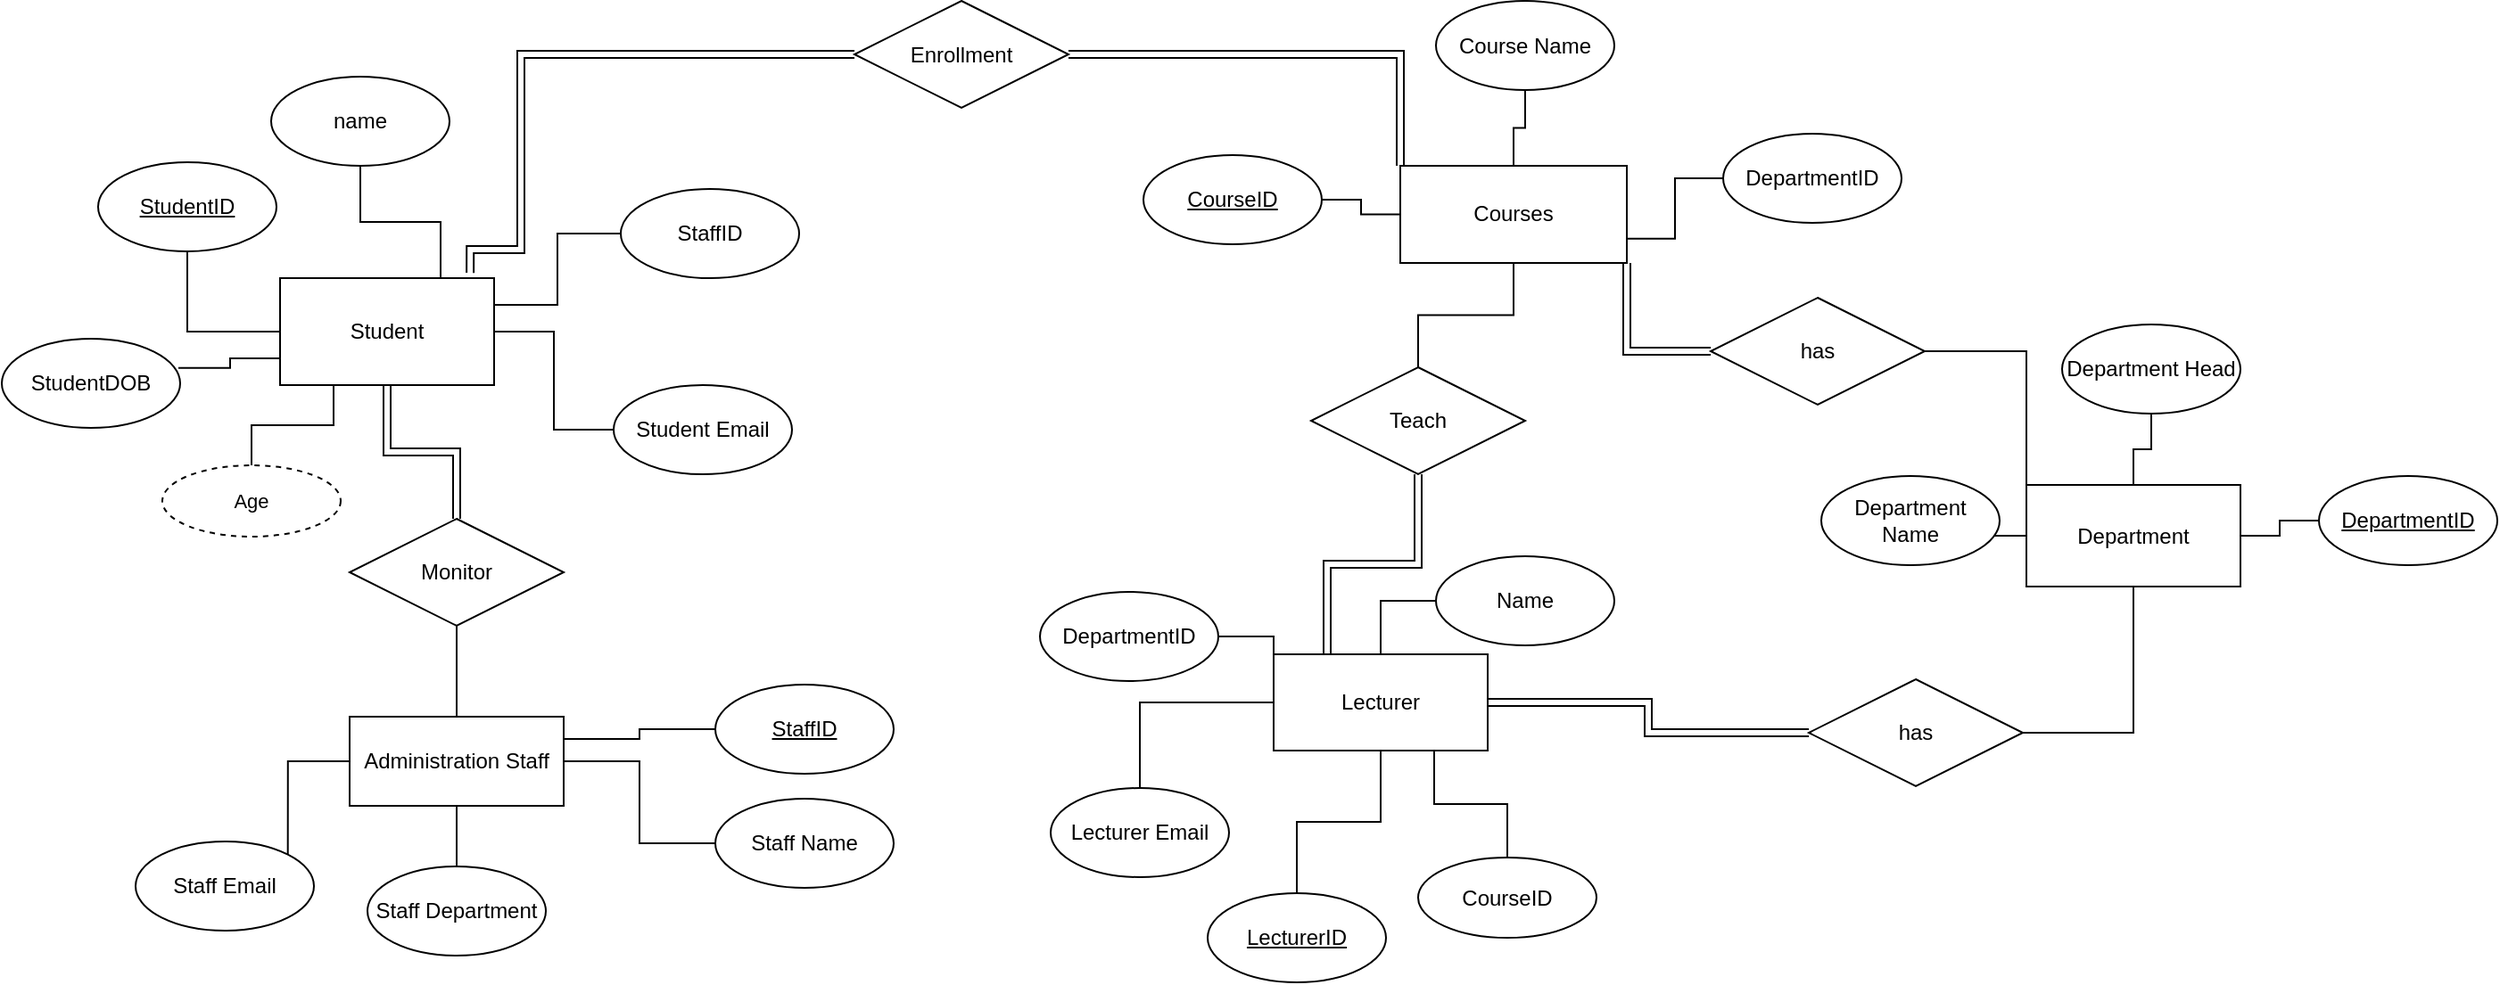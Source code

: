 <mxfile version="24.9.3">
  <diagram id="R2lEEEUBdFMjLlhIrx00" name="Page-1">
    <mxGraphModel dx="2417" dy="560" grid="0" gridSize="10" guides="1" tooltips="1" connect="1" arrows="1" fold="1" page="1" pageScale="1" pageWidth="850" pageHeight="1100" math="0" shadow="0" extFonts="Permanent Marker^https://fonts.googleapis.com/css?family=Permanent+Marker">
      <root>
        <mxCell id="0" />
        <mxCell id="1" parent="0" />
        <mxCell id="tc51dqhHGQ9-r1dmS11I-10" style="edgeStyle=orthogonalEdgeStyle;rounded=0;orthogonalLoop=1;jettySize=auto;html=1;entryX=0;entryY=0.5;entryDx=0;entryDy=0;strokeColor=default;endArrow=none;endFill=0;" edge="1" parent="1" source="tc51dqhHGQ9-r1dmS11I-1" target="tc51dqhHGQ9-r1dmS11I-9">
          <mxGeometry relative="1" as="geometry" />
        </mxCell>
        <mxCell id="tc51dqhHGQ9-r1dmS11I-11" style="edgeStyle=orthogonalEdgeStyle;rounded=0;orthogonalLoop=1;jettySize=auto;html=1;exitX=1;exitY=0.25;exitDx=0;exitDy=0;entryX=0;entryY=0.5;entryDx=0;entryDy=0;endArrow=none;endFill=0;" edge="1" parent="1" source="tc51dqhHGQ9-r1dmS11I-1" target="tc51dqhHGQ9-r1dmS11I-8">
          <mxGeometry relative="1" as="geometry" />
        </mxCell>
        <mxCell id="tc51dqhHGQ9-r1dmS11I-12" style="edgeStyle=orthogonalEdgeStyle;rounded=0;orthogonalLoop=1;jettySize=auto;html=1;entryX=0.5;entryY=1;entryDx=0;entryDy=0;endArrow=none;endFill=0;" edge="1" parent="1" source="tc51dqhHGQ9-r1dmS11I-1" target="tc51dqhHGQ9-r1dmS11I-6">
          <mxGeometry relative="1" as="geometry" />
        </mxCell>
        <mxCell id="tc51dqhHGQ9-r1dmS11I-13" style="edgeStyle=orthogonalEdgeStyle;rounded=0;orthogonalLoop=1;jettySize=auto;html=1;exitX=0.75;exitY=0;exitDx=0;exitDy=0;entryX=0.5;entryY=1;entryDx=0;entryDy=0;endArrow=none;endFill=0;" edge="1" parent="1" source="tc51dqhHGQ9-r1dmS11I-1" target="tc51dqhHGQ9-r1dmS11I-7">
          <mxGeometry relative="1" as="geometry" />
        </mxCell>
        <mxCell id="tc51dqhHGQ9-r1dmS11I-56" style="edgeStyle=orthogonalEdgeStyle;rounded=0;orthogonalLoop=1;jettySize=auto;html=1;exitX=0.888;exitY=-0.049;exitDx=0;exitDy=0;entryX=0;entryY=0.5;entryDx=0;entryDy=0;exitPerimeter=0;shape=link;" edge="1" parent="1" source="tc51dqhHGQ9-r1dmS11I-1" target="tc51dqhHGQ9-r1dmS11I-55">
          <mxGeometry relative="1" as="geometry">
            <Array as="points">
              <mxPoint x="230" y="247" />
              <mxPoint x="230" y="138" />
            </Array>
          </mxGeometry>
        </mxCell>
        <mxCell id="tc51dqhHGQ9-r1dmS11I-75" style="edgeStyle=orthogonalEdgeStyle;shape=connector;rounded=0;orthogonalLoop=1;jettySize=auto;html=1;exitX=0.25;exitY=1;exitDx=0;exitDy=0;strokeColor=default;align=center;verticalAlign=middle;fontFamily=Helvetica;fontSize=11;fontColor=default;labelBackgroundColor=default;endArrow=none;endFill=0;" edge="1" parent="1" source="tc51dqhHGQ9-r1dmS11I-1" target="tc51dqhHGQ9-r1dmS11I-74">
          <mxGeometry relative="1" as="geometry" />
        </mxCell>
        <mxCell id="tc51dqhHGQ9-r1dmS11I-1" value="Student" style="rounded=0;whiteSpace=wrap;html=1;" vertex="1" parent="1">
          <mxGeometry x="95" y="263" width="120" height="60" as="geometry" />
        </mxCell>
        <mxCell id="tc51dqhHGQ9-r1dmS11I-38" value="" style="edgeStyle=orthogonalEdgeStyle;rounded=0;orthogonalLoop=1;jettySize=auto;html=1;endArrow=none;endFill=0;" edge="1" parent="1" source="tc51dqhHGQ9-r1dmS11I-2" target="tc51dqhHGQ9-r1dmS11I-37">
          <mxGeometry relative="1" as="geometry" />
        </mxCell>
        <mxCell id="tc51dqhHGQ9-r1dmS11I-40" value="" style="edgeStyle=orthogonalEdgeStyle;rounded=0;orthogonalLoop=1;jettySize=auto;html=1;endArrow=none;endFill=0;entryX=0;entryY=0.5;entryDx=0;entryDy=0;" edge="1" parent="1" source="tc51dqhHGQ9-r1dmS11I-2" target="tc51dqhHGQ9-r1dmS11I-39">
          <mxGeometry relative="1" as="geometry" />
        </mxCell>
        <mxCell id="tc51dqhHGQ9-r1dmS11I-42" value="" style="edgeStyle=orthogonalEdgeStyle;rounded=0;orthogonalLoop=1;jettySize=auto;html=1;endArrow=none;endFill=0;" edge="1" parent="1" source="tc51dqhHGQ9-r1dmS11I-2" target="tc51dqhHGQ9-r1dmS11I-41">
          <mxGeometry relative="1" as="geometry" />
        </mxCell>
        <mxCell id="tc51dqhHGQ9-r1dmS11I-52" style="edgeStyle=orthogonalEdgeStyle;rounded=0;orthogonalLoop=1;jettySize=auto;html=1;entryX=0;entryY=0.5;entryDx=0;entryDy=0;shape=link;" edge="1" parent="1" source="tc51dqhHGQ9-r1dmS11I-2" target="tc51dqhHGQ9-r1dmS11I-50">
          <mxGeometry relative="1" as="geometry" />
        </mxCell>
        <mxCell id="tc51dqhHGQ9-r1dmS11I-59" style="edgeStyle=orthogonalEdgeStyle;rounded=0;orthogonalLoop=1;jettySize=auto;html=1;exitX=0.25;exitY=0;exitDx=0;exitDy=0;entryX=0.5;entryY=1;entryDx=0;entryDy=0;endArrow=none;endFill=0;shape=link;" edge="1" parent="1" source="tc51dqhHGQ9-r1dmS11I-2" target="tc51dqhHGQ9-r1dmS11I-58">
          <mxGeometry relative="1" as="geometry" />
        </mxCell>
        <mxCell id="tc51dqhHGQ9-r1dmS11I-62" style="edgeStyle=orthogonalEdgeStyle;rounded=0;orthogonalLoop=1;jettySize=auto;html=1;exitX=0.75;exitY=1;exitDx=0;exitDy=0;entryX=0.5;entryY=0;entryDx=0;entryDy=0;endArrow=none;endFill=0;" edge="1" parent="1" source="tc51dqhHGQ9-r1dmS11I-2" target="tc51dqhHGQ9-r1dmS11I-61">
          <mxGeometry relative="1" as="geometry" />
        </mxCell>
        <mxCell id="tc51dqhHGQ9-r1dmS11I-2" value="Lecturer" style="rounded=0;whiteSpace=wrap;html=1;" vertex="1" parent="1">
          <mxGeometry x="652" y="474" width="120" height="54" as="geometry" />
        </mxCell>
        <mxCell id="tc51dqhHGQ9-r1dmS11I-30" style="edgeStyle=orthogonalEdgeStyle;rounded=0;orthogonalLoop=1;jettySize=auto;html=1;entryX=0;entryY=0.5;entryDx=0;entryDy=0;endArrow=none;endFill=0;" edge="1" parent="1" source="tc51dqhHGQ9-r1dmS11I-3" target="tc51dqhHGQ9-r1dmS11I-15">
          <mxGeometry relative="1" as="geometry" />
        </mxCell>
        <mxCell id="tc51dqhHGQ9-r1dmS11I-35" value="" style="edgeStyle=orthogonalEdgeStyle;rounded=0;orthogonalLoop=1;jettySize=auto;html=1;endArrow=none;endFill=0;" edge="1" parent="1" source="tc51dqhHGQ9-r1dmS11I-3" target="tc51dqhHGQ9-r1dmS11I-34">
          <mxGeometry relative="1" as="geometry" />
        </mxCell>
        <mxCell id="tc51dqhHGQ9-r1dmS11I-36" value="" style="edgeStyle=orthogonalEdgeStyle;rounded=0;orthogonalLoop=1;jettySize=auto;html=1;endArrow=none;endFill=0;" edge="1" parent="1" source="tc51dqhHGQ9-r1dmS11I-3" target="tc51dqhHGQ9-r1dmS11I-33">
          <mxGeometry relative="1" as="geometry" />
        </mxCell>
        <mxCell id="tc51dqhHGQ9-r1dmS11I-51" style="edgeStyle=orthogonalEdgeStyle;rounded=0;orthogonalLoop=1;jettySize=auto;html=1;entryX=1;entryY=0.5;entryDx=0;entryDy=0;exitX=0.5;exitY=1;exitDx=0;exitDy=0;endArrow=none;endFill=0;" edge="1" parent="1" source="tc51dqhHGQ9-r1dmS11I-3" target="tc51dqhHGQ9-r1dmS11I-50">
          <mxGeometry relative="1" as="geometry" />
        </mxCell>
        <mxCell id="tc51dqhHGQ9-r1dmS11I-66" style="edgeStyle=orthogonalEdgeStyle;rounded=0;orthogonalLoop=1;jettySize=auto;html=1;exitX=0;exitY=0;exitDx=0;exitDy=0;entryX=1;entryY=0.5;entryDx=0;entryDy=0;endArrow=none;endFill=0;" edge="1" parent="1" source="tc51dqhHGQ9-r1dmS11I-3" target="tc51dqhHGQ9-r1dmS11I-63">
          <mxGeometry relative="1" as="geometry" />
        </mxCell>
        <mxCell id="tc51dqhHGQ9-r1dmS11I-3" value="Department" style="rounded=0;whiteSpace=wrap;html=1;" vertex="1" parent="1">
          <mxGeometry x="1074" y="379" width="120" height="57" as="geometry" />
        </mxCell>
        <mxCell id="tc51dqhHGQ9-r1dmS11I-22" style="edgeStyle=orthogonalEdgeStyle;rounded=0;orthogonalLoop=1;jettySize=auto;html=1;exitX=0;exitY=0.5;exitDx=0;exitDy=0;entryX=1;entryY=0.5;entryDx=0;entryDy=0;endArrow=none;endFill=0;" edge="1" parent="1" source="tc51dqhHGQ9-r1dmS11I-4" target="tc51dqhHGQ9-r1dmS11I-16">
          <mxGeometry relative="1" as="geometry" />
        </mxCell>
        <mxCell id="tc51dqhHGQ9-r1dmS11I-44" value="" style="edgeStyle=orthogonalEdgeStyle;rounded=0;orthogonalLoop=1;jettySize=auto;html=1;endArrow=none;endFill=0;" edge="1" parent="1" source="tc51dqhHGQ9-r1dmS11I-4" target="tc51dqhHGQ9-r1dmS11I-14">
          <mxGeometry relative="1" as="geometry" />
        </mxCell>
        <mxCell id="tc51dqhHGQ9-r1dmS11I-57" style="edgeStyle=orthogonalEdgeStyle;rounded=0;orthogonalLoop=1;jettySize=auto;html=1;exitX=0;exitY=0;exitDx=0;exitDy=0;entryX=1;entryY=0.5;entryDx=0;entryDy=0;shape=link;" edge="1" parent="1" source="tc51dqhHGQ9-r1dmS11I-4" target="tc51dqhHGQ9-r1dmS11I-55">
          <mxGeometry relative="1" as="geometry" />
        </mxCell>
        <mxCell id="tc51dqhHGQ9-r1dmS11I-60" style="edgeStyle=orthogonalEdgeStyle;rounded=0;orthogonalLoop=1;jettySize=auto;html=1;entryX=0.5;entryY=0;entryDx=0;entryDy=0;endArrow=none;endFill=0;" edge="1" parent="1" source="tc51dqhHGQ9-r1dmS11I-4" target="tc51dqhHGQ9-r1dmS11I-58">
          <mxGeometry relative="1" as="geometry" />
        </mxCell>
        <mxCell id="tc51dqhHGQ9-r1dmS11I-64" style="edgeStyle=orthogonalEdgeStyle;rounded=0;orthogonalLoop=1;jettySize=auto;html=1;exitX=1;exitY=1;exitDx=0;exitDy=0;entryX=0;entryY=0.5;entryDx=0;entryDy=0;shape=link;" edge="1" parent="1" source="tc51dqhHGQ9-r1dmS11I-4" target="tc51dqhHGQ9-r1dmS11I-63">
          <mxGeometry relative="1" as="geometry" />
        </mxCell>
        <mxCell id="tc51dqhHGQ9-r1dmS11I-4" value="Courses" style="rounded=0;whiteSpace=wrap;html=1;" vertex="1" parent="1">
          <mxGeometry x="723" y="200" width="127" height="54.5" as="geometry" />
        </mxCell>
        <mxCell id="tc51dqhHGQ9-r1dmS11I-26" style="edgeStyle=orthogonalEdgeStyle;rounded=0;orthogonalLoop=1;jettySize=auto;html=1;entryX=1;entryY=0;entryDx=0;entryDy=0;endArrow=none;endFill=0;" edge="1" parent="1" source="tc51dqhHGQ9-r1dmS11I-5" target="tc51dqhHGQ9-r1dmS11I-18">
          <mxGeometry relative="1" as="geometry" />
        </mxCell>
        <mxCell id="tc51dqhHGQ9-r1dmS11I-28" style="edgeStyle=orthogonalEdgeStyle;rounded=0;orthogonalLoop=1;jettySize=auto;html=1;entryX=0.5;entryY=0;entryDx=0;entryDy=0;endArrow=none;endFill=0;" edge="1" parent="1" source="tc51dqhHGQ9-r1dmS11I-5" target="tc51dqhHGQ9-r1dmS11I-20">
          <mxGeometry relative="1" as="geometry" />
        </mxCell>
        <mxCell id="tc51dqhHGQ9-r1dmS11I-29" value="" style="edgeStyle=orthogonalEdgeStyle;rounded=0;orthogonalLoop=1;jettySize=auto;html=1;endArrow=none;endFill=0;" edge="1" parent="1" source="tc51dqhHGQ9-r1dmS11I-5" target="tc51dqhHGQ9-r1dmS11I-19">
          <mxGeometry relative="1" as="geometry" />
        </mxCell>
        <mxCell id="tc51dqhHGQ9-r1dmS11I-32" value="" style="edgeStyle=orthogonalEdgeStyle;rounded=0;orthogonalLoop=1;jettySize=auto;html=1;endArrow=none;endFill=0;exitX=1;exitY=0.25;exitDx=0;exitDy=0;entryX=0;entryY=0.5;entryDx=0;entryDy=0;" edge="1" parent="1" source="tc51dqhHGQ9-r1dmS11I-5" target="tc51dqhHGQ9-r1dmS11I-31">
          <mxGeometry relative="1" as="geometry" />
        </mxCell>
        <mxCell id="tc51dqhHGQ9-r1dmS11I-47" style="edgeStyle=orthogonalEdgeStyle;rounded=0;orthogonalLoop=1;jettySize=auto;html=1;entryX=0.5;entryY=1;entryDx=0;entryDy=0;endArrow=none;endFill=0;" edge="1" parent="1" source="tc51dqhHGQ9-r1dmS11I-5" target="tc51dqhHGQ9-r1dmS11I-46">
          <mxGeometry relative="1" as="geometry" />
        </mxCell>
        <mxCell id="tc51dqhHGQ9-r1dmS11I-5" value="Administration Staff" style="rounded=0;whiteSpace=wrap;html=1;" vertex="1" parent="1">
          <mxGeometry x="134" y="509" width="120" height="50" as="geometry" />
        </mxCell>
        <mxCell id="tc51dqhHGQ9-r1dmS11I-6" value="&lt;u&gt;StudentID&lt;/u&gt;" style="ellipse;whiteSpace=wrap;html=1;" vertex="1" parent="1">
          <mxGeometry x="-7" y="198" width="100" height="50" as="geometry" />
        </mxCell>
        <mxCell id="tc51dqhHGQ9-r1dmS11I-7" value="name" style="ellipse;whiteSpace=wrap;html=1;" vertex="1" parent="1">
          <mxGeometry x="90" y="150" width="100" height="50" as="geometry" />
        </mxCell>
        <mxCell id="tc51dqhHGQ9-r1dmS11I-8" value="StaffID" style="ellipse;whiteSpace=wrap;html=1;" vertex="1" parent="1">
          <mxGeometry x="286" y="213" width="100" height="50" as="geometry" />
        </mxCell>
        <mxCell id="tc51dqhHGQ9-r1dmS11I-9" value="Student Email" style="ellipse;whiteSpace=wrap;html=1;" vertex="1" parent="1">
          <mxGeometry x="282" y="323" width="100" height="50" as="geometry" />
        </mxCell>
        <mxCell id="tc51dqhHGQ9-r1dmS11I-14" value="Course Name" style="ellipse;whiteSpace=wrap;html=1;" vertex="1" parent="1">
          <mxGeometry x="743" y="107.5" width="100" height="50" as="geometry" />
        </mxCell>
        <mxCell id="tc51dqhHGQ9-r1dmS11I-15" value="&lt;u&gt;DepartmentID&lt;/u&gt;" style="ellipse;whiteSpace=wrap;html=1;" vertex="1" parent="1">
          <mxGeometry x="1238" y="374" width="100" height="50" as="geometry" />
        </mxCell>
        <mxCell id="tc51dqhHGQ9-r1dmS11I-16" value="&lt;u&gt;CourseID&lt;/u&gt;" style="ellipse;whiteSpace=wrap;html=1;" vertex="1" parent="1">
          <mxGeometry x="579" y="194" width="100" height="50" as="geometry" />
        </mxCell>
        <mxCell id="tc51dqhHGQ9-r1dmS11I-18" value="Staff Email" style="ellipse;whiteSpace=wrap;html=1;" vertex="1" parent="1">
          <mxGeometry x="14" y="579" width="100" height="50" as="geometry" />
        </mxCell>
        <mxCell id="tc51dqhHGQ9-r1dmS11I-19" value="Staff Name" style="ellipse;whiteSpace=wrap;html=1;" vertex="1" parent="1">
          <mxGeometry x="339" y="555" width="100" height="50" as="geometry" />
        </mxCell>
        <mxCell id="tc51dqhHGQ9-r1dmS11I-20" value="Staff Department" style="ellipse;whiteSpace=wrap;html=1;" vertex="1" parent="1">
          <mxGeometry x="144" y="593" width="100" height="50" as="geometry" />
        </mxCell>
        <mxCell id="tc51dqhHGQ9-r1dmS11I-31" value="&lt;u&gt;StaffID&lt;/u&gt;" style="ellipse;whiteSpace=wrap;html=1;" vertex="1" parent="1">
          <mxGeometry x="339" y="491" width="100" height="50" as="geometry" />
        </mxCell>
        <mxCell id="tc51dqhHGQ9-r1dmS11I-33" value="Department Head" style="ellipse;whiteSpace=wrap;html=1;" vertex="1" parent="1">
          <mxGeometry x="1094" y="289" width="100" height="50" as="geometry" />
        </mxCell>
        <mxCell id="tc51dqhHGQ9-r1dmS11I-34" value="Department Name" style="ellipse;whiteSpace=wrap;html=1;" vertex="1" parent="1">
          <mxGeometry x="959" y="374" width="100" height="50" as="geometry" />
        </mxCell>
        <mxCell id="tc51dqhHGQ9-r1dmS11I-37" value="&lt;u&gt;LecturerID&lt;/u&gt;" style="ellipse;whiteSpace=wrap;html=1;" vertex="1" parent="1">
          <mxGeometry x="615" y="608" width="100" height="50" as="geometry" />
        </mxCell>
        <mxCell id="tc51dqhHGQ9-r1dmS11I-39" value="Name" style="ellipse;whiteSpace=wrap;html=1;" vertex="1" parent="1">
          <mxGeometry x="743" y="419" width="100" height="50" as="geometry" />
        </mxCell>
        <mxCell id="tc51dqhHGQ9-r1dmS11I-41" value="Lecturer Email" style="ellipse;whiteSpace=wrap;html=1;" vertex="1" parent="1">
          <mxGeometry x="527" y="549" width="100" height="50" as="geometry" />
        </mxCell>
        <mxCell id="tc51dqhHGQ9-r1dmS11I-48" style="edgeStyle=orthogonalEdgeStyle;rounded=0;orthogonalLoop=1;jettySize=auto;html=1;entryX=0.5;entryY=1;entryDx=0;entryDy=0;shape=link;" edge="1" parent="1" source="tc51dqhHGQ9-r1dmS11I-46" target="tc51dqhHGQ9-r1dmS11I-1">
          <mxGeometry relative="1" as="geometry" />
        </mxCell>
        <mxCell id="tc51dqhHGQ9-r1dmS11I-46" value="Monitor" style="shape=rhombus;perimeter=rhombusPerimeter;whiteSpace=wrap;html=1;align=center;" vertex="1" parent="1">
          <mxGeometry x="134" y="398" width="120" height="60" as="geometry" />
        </mxCell>
        <mxCell id="tc51dqhHGQ9-r1dmS11I-50" value="has" style="shape=rhombus;perimeter=rhombusPerimeter;whiteSpace=wrap;html=1;align=center;" vertex="1" parent="1">
          <mxGeometry x="952" y="488" width="120" height="60" as="geometry" />
        </mxCell>
        <mxCell id="tc51dqhHGQ9-r1dmS11I-54" style="edgeStyle=orthogonalEdgeStyle;rounded=0;orthogonalLoop=1;jettySize=auto;html=1;exitX=1;exitY=0.5;exitDx=0;exitDy=0;entryX=0;entryY=0;entryDx=0;entryDy=0;endArrow=none;endFill=0;" edge="1" parent="1" source="tc51dqhHGQ9-r1dmS11I-53" target="tc51dqhHGQ9-r1dmS11I-2">
          <mxGeometry relative="1" as="geometry" />
        </mxCell>
        <mxCell id="tc51dqhHGQ9-r1dmS11I-53" value="DepartmentID" style="ellipse;whiteSpace=wrap;html=1;" vertex="1" parent="1">
          <mxGeometry x="521" y="439" width="100" height="50" as="geometry" />
        </mxCell>
        <mxCell id="tc51dqhHGQ9-r1dmS11I-55" value="Enrollment" style="shape=rhombus;perimeter=rhombusPerimeter;whiteSpace=wrap;html=1;align=center;" vertex="1" parent="1">
          <mxGeometry x="417" y="107.5" width="120" height="60" as="geometry" />
        </mxCell>
        <mxCell id="tc51dqhHGQ9-r1dmS11I-58" value="Teach" style="shape=rhombus;perimeter=rhombusPerimeter;whiteSpace=wrap;html=1;align=center;" vertex="1" parent="1">
          <mxGeometry x="673" y="313" width="120" height="60" as="geometry" />
        </mxCell>
        <mxCell id="tc51dqhHGQ9-r1dmS11I-61" value="CourseID" style="ellipse;whiteSpace=wrap;html=1;" vertex="1" parent="1">
          <mxGeometry x="733" y="588" width="100" height="45" as="geometry" />
        </mxCell>
        <mxCell id="tc51dqhHGQ9-r1dmS11I-63" value="has" style="shape=rhombus;perimeter=rhombusPerimeter;whiteSpace=wrap;html=1;align=center;" vertex="1" parent="1">
          <mxGeometry x="897" y="274" width="120" height="60" as="geometry" />
        </mxCell>
        <mxCell id="tc51dqhHGQ9-r1dmS11I-69" style="edgeStyle=orthogonalEdgeStyle;rounded=0;orthogonalLoop=1;jettySize=auto;html=1;exitX=0;exitY=0.5;exitDx=0;exitDy=0;entryX=1;entryY=0.75;entryDx=0;entryDy=0;endArrow=none;endFill=0;" edge="1" parent="1" source="tc51dqhHGQ9-r1dmS11I-67" target="tc51dqhHGQ9-r1dmS11I-4">
          <mxGeometry relative="1" as="geometry" />
        </mxCell>
        <mxCell id="tc51dqhHGQ9-r1dmS11I-67" value="DepartmentID" style="ellipse;whiteSpace=wrap;html=1;" vertex="1" parent="1">
          <mxGeometry x="904" y="182" width="100" height="50" as="geometry" />
        </mxCell>
        <mxCell id="tc51dqhHGQ9-r1dmS11I-71" value="StudentDOB" style="ellipse;whiteSpace=wrap;html=1;" vertex="1" parent="1">
          <mxGeometry x="-61" y="297" width="100" height="50" as="geometry" />
        </mxCell>
        <mxCell id="tc51dqhHGQ9-r1dmS11I-74" value="Age" style="ellipse;whiteSpace=wrap;html=1;align=center;dashed=1;fontFamily=Helvetica;fontSize=11;fontColor=default;labelBackgroundColor=default;" vertex="1" parent="1">
          <mxGeometry x="29" y="368" width="100" height="40" as="geometry" />
        </mxCell>
        <mxCell id="tc51dqhHGQ9-r1dmS11I-76" style="edgeStyle=orthogonalEdgeStyle;shape=connector;rounded=0;orthogonalLoop=1;jettySize=auto;html=1;exitX=0;exitY=0.75;exitDx=0;exitDy=0;entryX=0.99;entryY=0.328;entryDx=0;entryDy=0;entryPerimeter=0;strokeColor=default;align=center;verticalAlign=middle;fontFamily=Helvetica;fontSize=11;fontColor=default;labelBackgroundColor=default;endArrow=none;endFill=0;" edge="1" parent="1" source="tc51dqhHGQ9-r1dmS11I-1" target="tc51dqhHGQ9-r1dmS11I-71">
          <mxGeometry relative="1" as="geometry" />
        </mxCell>
      </root>
    </mxGraphModel>
  </diagram>
</mxfile>
